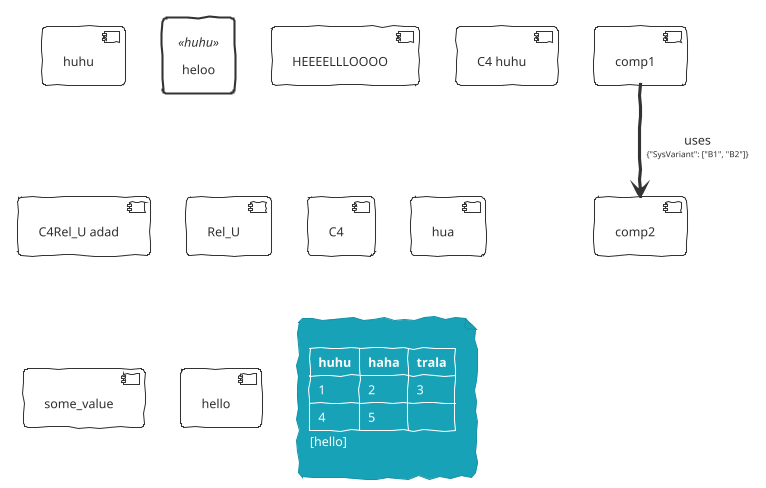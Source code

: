 @startuml

!$BGCOLOR=Light
!theme sketchy-outline
[comp1] --> [comp2] : uses\n<size: 8>{"SysVariant": ["B1", "B2"]}

!$ary={"txt": ["huhu"]}

[$ary.txt[0]]

rectangle "heloo" <<huhu>> as helo
!$strcomp = "[HEEEELLLOOOO]"
$strcomp
!$str1="C4Rel"
!$str2="C4Rel_U"
[%substr($str2, 0, 2) huhu]
[$str2 adad]
!$strres = %substr($str2, 2, %strlen($str2)-2)
!$strtyp = %substr($str1, 0, 2)
[$strres]
[$strtyp]
'!$ary.txt[0] ?= "ha"
!$aru = "hua"
[$aru]
%set_variable_value("$my_variable" + %string(1), "some_value")
[$my_variable1]

[hello][[http://plantuml.com{Optional tooltip} This label is printed]]

note as huhua

|= huhu |= haha |= trala |
| 1 | 2 | 3|
| 4 | 5 |  |
[hello]

end note
@enduml
